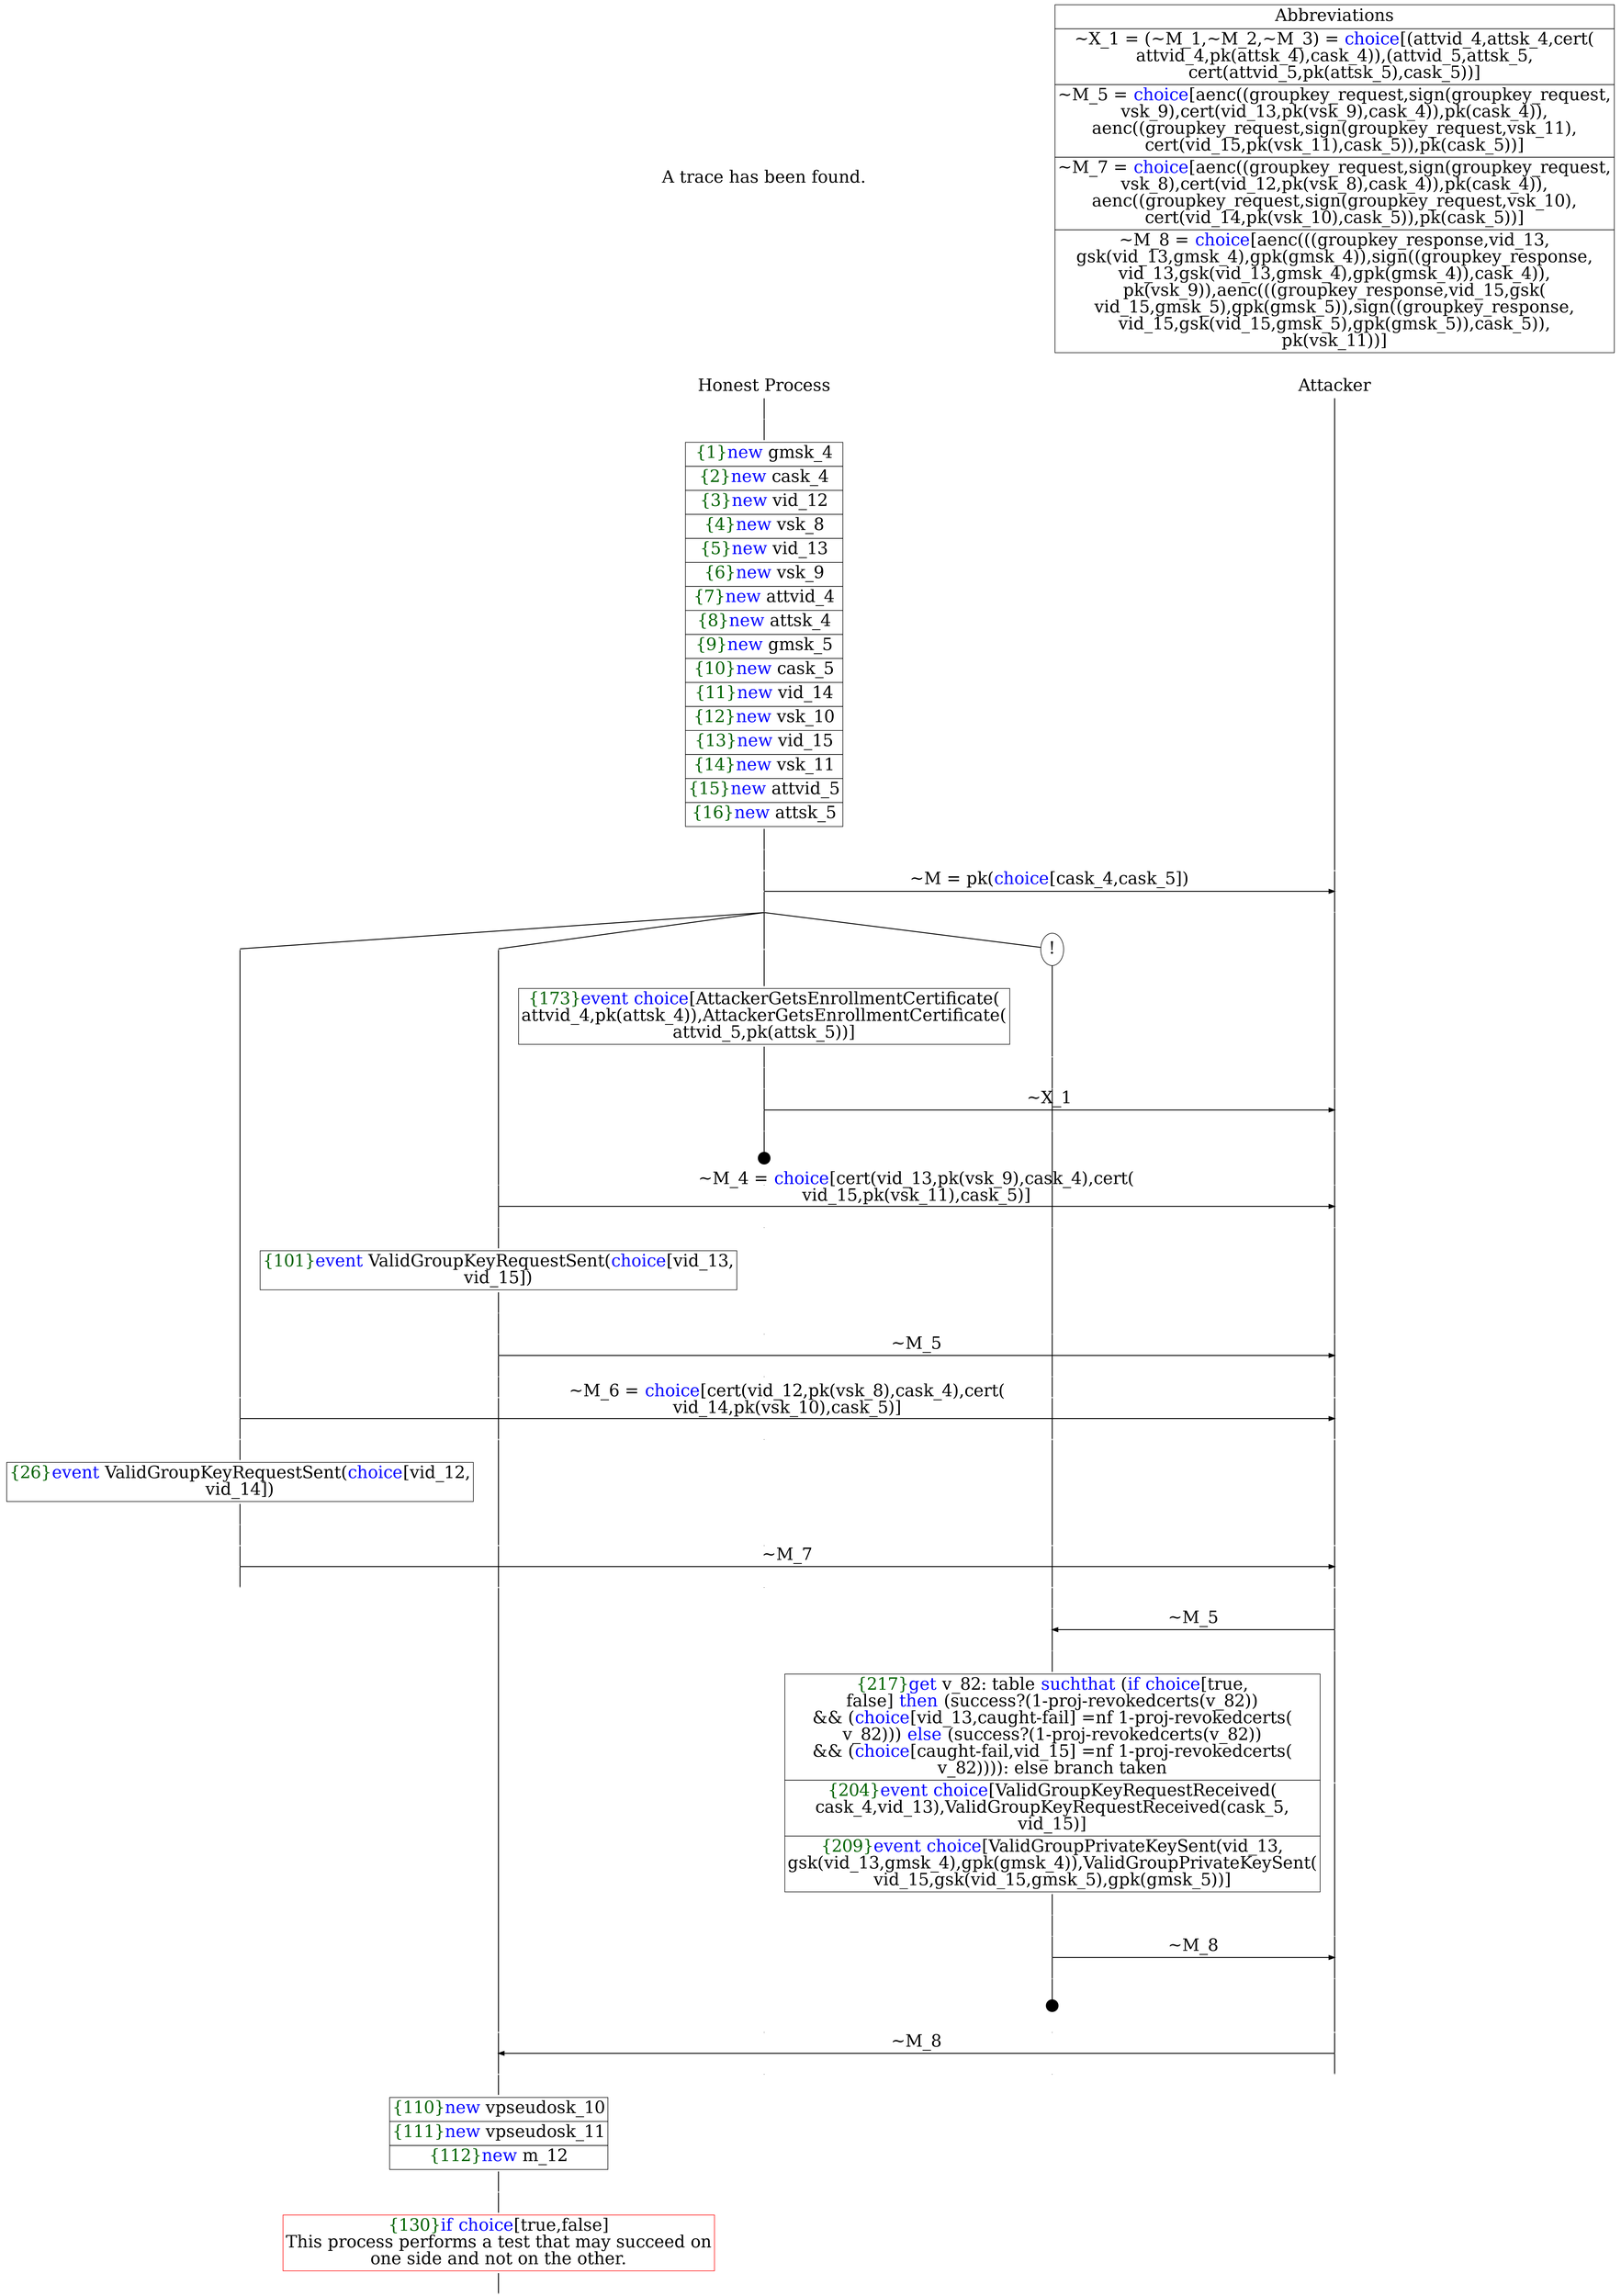 digraph {
graph [ordering = out]
edge [arrowhead = none, penwidth = 1.6, fontsize = 30]
node [shape = point, width = 0, height = 0, fontsize = 30]
Trace [label = <A trace has been found.<br/>
>, shape = plaintext]
P0__0 [label = "Honest Process", shape = plaintext]
P__0 [label = "Attacker", shape = plaintext]
Trace -> P0__0 [label = "", style = invisible, weight = 100]{rank = same; P0__0 P__0}
P0__0 -> P0__1 [label = <>, weight = 100]
P0__1 -> P0__2 [label = <>, weight = 100]
P0__2 [shape = plaintext, label = <<TABLE BORDER="0" CELLBORDER="1" CELLSPACING="0" CELLPADDING="4"> <TR><TD><FONT COLOR="darkgreen">{1}</FONT><FONT COLOR="blue">new </FONT>gmsk_4</TD></TR><TR><TD><FONT COLOR="darkgreen">{2}</FONT><FONT COLOR="blue">new </FONT>cask_4</TD></TR><TR><TD><FONT COLOR="darkgreen">{3}</FONT><FONT COLOR="blue">new </FONT>vid_12</TD></TR><TR><TD><FONT COLOR="darkgreen">{4}</FONT><FONT COLOR="blue">new </FONT>vsk_8</TD></TR><TR><TD><FONT COLOR="darkgreen">{5}</FONT><FONT COLOR="blue">new </FONT>vid_13</TD></TR><TR><TD><FONT COLOR="darkgreen">{6}</FONT><FONT COLOR="blue">new </FONT>vsk_9</TD></TR><TR><TD><FONT COLOR="darkgreen">{7}</FONT><FONT COLOR="blue">new </FONT>attvid_4</TD></TR><TR><TD><FONT COLOR="darkgreen">{8}</FONT><FONT COLOR="blue">new </FONT>attsk_4</TD></TR><TR><TD><FONT COLOR="darkgreen">{9}</FONT><FONT COLOR="blue">new </FONT>gmsk_5</TD></TR><TR><TD><FONT COLOR="darkgreen">{10}</FONT><FONT COLOR="blue">new </FONT>cask_5</TD></TR><TR><TD><FONT COLOR="darkgreen">{11}</FONT><FONT COLOR="blue">new </FONT>vid_14</TD></TR><TR><TD><FONT COLOR="darkgreen">{12}</FONT><FONT COLOR="blue">new </FONT>vsk_10</TD></TR><TR><TD><FONT COLOR="darkgreen">{13}</FONT><FONT COLOR="blue">new </FONT>vid_15</TD></TR><TR><TD><FONT COLOR="darkgreen">{14}</FONT><FONT COLOR="blue">new </FONT>vsk_11</TD></TR><TR><TD><FONT COLOR="darkgreen">{15}</FONT><FONT COLOR="blue">new </FONT>attvid_5</TD></TR><TR><TD><FONT COLOR="darkgreen">{16}</FONT><FONT COLOR="blue">new </FONT>attsk_5</TD></TR></TABLE>>]
P0__2 -> P0__3 [label = <>, weight = 100]
P0__3 -> P0__4 [label = <>, weight = 100]
P__0 -> P__1 [label = <>, weight = 100]
{rank = same; P__1 P0__4}
P0__4 -> P0__5 [label = <>, weight = 100]
P__1 -> P__2 [label = <>, weight = 100]
{rank = same; P__2 P0__5}
P0__5 -> P__2 [label = <~M = pk(<FONT COLOR="blue">choice</FONT>[cask_4,cask_5])>, arrowhead = normal]
P0__5 -> P0__6 [label = <>, weight = 100]
P__2 -> P__3 [label = <>, weight = 100]
{rank = same; P__3 P0__6}
/*RPar */
P0__6 -> P0_3__6 [label = <>]
P0__6 -> P0_2__6 [label = <>]
P0__6 -> P0_1__6 [label = <>]
P0__6 -> P0_0__6 [label = <>]
P0__6 [label = "", fixedsize = false, width = 0, height = 0, shape = none]
{rank = same; P0_0__6 P0_1__6 P0_2__6 P0_3__6}
P0_0__6 [label = "!", shape = ellipse]
P0_0_0__6 [label = "", fixedsize = false, width = 0, height = 0, shape = none]
P0_0__6 -> P0_0_0__6 [label = <>, weight = 100]
P0_1__6 -> P0_1__7 [label = <>, weight = 100]
P0_1__7 [shape = plaintext, label = <<TABLE BORDER="0" CELLBORDER="1" CELLSPACING="0" CELLPADDING="4"> <TR><TD><FONT COLOR="darkgreen">{173}</FONT><FONT COLOR="blue">event</FONT> <FONT COLOR="blue">choice</FONT>[AttackerGetsEnrollmentCertificate(<br/>
attvid_4,pk(attsk_4)),AttackerGetsEnrollmentCertificate(<br/>
attvid_5,pk(attsk_5))]</TD></TR></TABLE>>]
P0_1__7 -> P0_1__8 [label = <>, weight = 100]
P0_1__8 -> P0_1__9 [label = <>, weight = 100]
P0_0_0__6 -> P0_0_0__7 [label = <>, weight = 100]
P__3 -> P__4 [label = <>, weight = 100]
{rank = same; P__4 P0_0_0__7 P0_1__9}
P0_1__9 -> P0_1__10 [label = <>, weight = 100]
P__4 -> P__5 [label = <>, weight = 100]
{rank = same; P__5 P0_1__10}
P0_1__10 -> P__5 [label = <~X_1>, arrowhead = normal]
P0_1__10 -> P0_1__11 [label = <>, weight = 100]
P0_0_0__7 -> P0_0_0__8 [label = <>, weight = 100]
P__5 -> P__6 [label = <>, weight = 100]
{rank = same; P__6 P0_0_0__8 P0_1__11}
P0_1__12 [label = "", width = 0.3, height = 0.3]
P0_1__11 -> P0_1__12 [label = <>, weight = 100]
P0_2__6 -> P0_2__7 [label = <>, weight = 100]
P0_1__13 [label = "", style = invisible]
P0_1__12 -> P0_1__13 [label = <>, weight = 100, style = invisible]
P0_0_0__8 -> P0_0_0__9 [label = <>, weight = 100]
P__6 -> P__7 [label = <>, weight = 100]
{rank = same; P__7 P0_0_0__9 P0_1__13 P0_2__7}
P0_2__7 -> P0_2__8 [label = <>, weight = 100]
P__7 -> P__8 [label = <>, weight = 100]
{rank = same; P__8 P0_2__8}
P0_2__8 -> P__8 [label = <~M_4 = <FONT COLOR="blue">choice</FONT>[cert(vid_13,pk(vsk_9),cask_4),cert(<br/>
vid_15,pk(vsk_11),cask_5)]>, arrowhead = normal]
P0_2__8 -> P0_2__9 [label = <>, weight = 100]
P0_1__14 [label = "", style = invisible]
P0_1__13 -> P0_1__14 [label = <>, weight = 100, style = invisible]
P0_0_0__9 -> P0_0_0__10 [label = <>, weight = 100]
P__8 -> P__9 [label = <>, weight = 100]
{rank = same; P__9 P0_0_0__10 P0_1__14 P0_2__9}
P0_2__9 -> P0_2__10 [label = <>, weight = 100]
P0_2__10 [shape = plaintext, label = <<TABLE BORDER="0" CELLBORDER="1" CELLSPACING="0" CELLPADDING="4"> <TR><TD><FONT COLOR="darkgreen">{101}</FONT><FONT COLOR="blue">event</FONT> ValidGroupKeyRequestSent(<FONT COLOR="blue">choice</FONT>[vid_13,<br/>
vid_15])</TD></TR></TABLE>>]
P0_2__10 -> P0_2__11 [label = <>, weight = 100]
P0_2__11 -> P0_2__12 [label = <>, weight = 100]
P0_1__15 [label = "", style = invisible]
P0_1__14 -> P0_1__15 [label = <>, weight = 100, style = invisible]
P0_0_0__10 -> P0_0_0__11 [label = <>, weight = 100]
P__9 -> P__10 [label = <>, weight = 100]
{rank = same; P__10 P0_0_0__11 P0_1__15 P0_2__12}
P0_2__12 -> P0_2__13 [label = <>, weight = 100]
P__10 -> P__11 [label = <>, weight = 100]
{rank = same; P__11 P0_2__13}
P0_2__13 -> P__11 [label = <~M_5>, arrowhead = normal]
P0_2__13 -> P0_2__14 [label = <>, weight = 100]
P0_1__16 [label = "", style = invisible]
P0_1__15 -> P0_1__16 [label = <>, weight = 100, style = invisible]
P0_0_0__11 -> P0_0_0__12 [label = <>, weight = 100]
P__11 -> P__12 [label = <>, weight = 100]
{rank = same; P__12 P0_0_0__12 P0_1__16 P0_2__14}
P0_3__6 -> P0_3__7 [label = <>, weight = 100]
P0_2__14 -> P0_2__15 [label = <>, weight = 100]
P0_1__17 [label = "", style = invisible]
P0_1__16 -> P0_1__17 [label = <>, weight = 100, style = invisible]
P0_0_0__12 -> P0_0_0__13 [label = <>, weight = 100]
P__12 -> P__13 [label = <>, weight = 100]
{rank = same; P__13 P0_0_0__13 P0_1__17 P0_2__15 P0_3__7}
P0_3__7 -> P0_3__8 [label = <>, weight = 100]
P__13 -> P__14 [label = <>, weight = 100]
{rank = same; P__14 P0_3__8}
P0_3__8 -> P__14 [label = <~M_6 = <FONT COLOR="blue">choice</FONT>[cert(vid_12,pk(vsk_8),cask_4),cert(<br/>
vid_14,pk(vsk_10),cask_5)]>, arrowhead = normal]
P0_3__8 -> P0_3__9 [label = <>, weight = 100]
P0_2__15 -> P0_2__16 [label = <>, weight = 100]
P0_1__18 [label = "", style = invisible]
P0_1__17 -> P0_1__18 [label = <>, weight = 100, style = invisible]
P0_0_0__13 -> P0_0_0__14 [label = <>, weight = 100]
P__14 -> P__15 [label = <>, weight = 100]
{rank = same; P__15 P0_0_0__14 P0_1__18 P0_2__16 P0_3__9}
P0_3__9 -> P0_3__10 [label = <>, weight = 100]
P0_3__10 [shape = plaintext, label = <<TABLE BORDER="0" CELLBORDER="1" CELLSPACING="0" CELLPADDING="4"> <TR><TD><FONT COLOR="darkgreen">{26}</FONT><FONT COLOR="blue">event</FONT> ValidGroupKeyRequestSent(<FONT COLOR="blue">choice</FONT>[vid_12,<br/>
vid_14])</TD></TR></TABLE>>]
P0_3__10 -> P0_3__11 [label = <>, weight = 100]
P0_3__11 -> P0_3__12 [label = <>, weight = 100]
P0_2__16 -> P0_2__17 [label = <>, weight = 100]
P0_1__19 [label = "", style = invisible]
P0_1__18 -> P0_1__19 [label = <>, weight = 100, style = invisible]
P0_0_0__14 -> P0_0_0__15 [label = <>, weight = 100]
P__15 -> P__16 [label = <>, weight = 100]
{rank = same; P__16 P0_0_0__15 P0_1__19 P0_2__17 P0_3__12}
P0_3__12 -> P0_3__13 [label = <>, weight = 100]
P__16 -> P__17 [label = <>, weight = 100]
{rank = same; P__17 P0_3__13}
P0_3__13 -> P__17 [label = <~M_7>, arrowhead = normal]
P0_3__13 -> P0_3__14 [label = <>, weight = 100]
P0_2__17 -> P0_2__18 [label = <>, weight = 100]
P0_1__20 [label = "", style = invisible]
P0_1__19 -> P0_1__20 [label = <>, weight = 100, style = invisible]
P0_0_0__15 -> P0_0_0__16 [label = <>, weight = 100]
P__17 -> P__18 [label = <>, weight = 100]
{rank = same; P__18 P0_0_0__16 P0_1__20 P0_2__18 P0_3__14}
P0_0_0__16 -> P0_0_0__17 [label = <>, weight = 100]
P__18 -> P__19 [label = <>, weight = 100]
{rank = same; P__19 P0_0_0__17}
P0_0_0__17 -> P0_0_0__18 [label = <>, weight = 100]
P__19 -> P__20 [label = <>, weight = 100]
{rank = same; P__20 P0_0_0__18}
P0_0_0__18 -> P__20 [label = <~M_5>, dir = back, arrowhead = normal]
P0_0_0__18 -> P0_0_0__19 [label = <>, weight = 100]
P__20 -> P__21 [label = <>, weight = 100]
{rank = same; P__21 P0_0_0__19}
P0_0_0__19 -> P0_0_0__20 [label = <>, weight = 100]
P0_0_0__20 [shape = plaintext, label = <<TABLE BORDER="0" CELLBORDER="1" CELLSPACING="0" CELLPADDING="4"> <TR><TD><FONT COLOR="darkgreen">{217}</FONT><FONT COLOR="blue">get</FONT> v_82: table <FONT COLOR="blue">suchthat</FONT> (<FONT COLOR="blue">if</FONT> <FONT COLOR="blue">choice</FONT>[true,<br/>
false] <FONT COLOR="blue">then</FONT> (success?(1-proj-revokedcerts(v_82))<br/>
&amp;&amp; (<FONT COLOR="blue">choice</FONT>[vid_13,caught-fail] =nf 1-proj-revokedcerts(<br/>
v_82))) <FONT COLOR="blue">else</FONT> (success?(1-proj-revokedcerts(v_82))<br/>
&amp;&amp; (<FONT COLOR="blue">choice</FONT>[caught-fail,vid_15] =nf 1-proj-revokedcerts(<br/>
v_82)))): else branch taken</TD></TR><TR><TD><FONT COLOR="darkgreen">{204}</FONT><FONT COLOR="blue">event</FONT> <FONT COLOR="blue">choice</FONT>[ValidGroupKeyRequestReceived(<br/>
cask_4,vid_13),ValidGroupKeyRequestReceived(cask_5,<br/>
vid_15)]</TD></TR><TR><TD><FONT COLOR="darkgreen">{209}</FONT><FONT COLOR="blue">event</FONT> <FONT COLOR="blue">choice</FONT>[ValidGroupPrivateKeySent(vid_13,<br/>
gsk(vid_13,gmsk_4),gpk(gmsk_4)),ValidGroupPrivateKeySent(<br/>
vid_15,gsk(vid_15,gmsk_5),gpk(gmsk_5))]</TD></TR></TABLE>>]
P0_0_0__20 -> P0_0_0__21 [label = <>, weight = 100]
P__21 -> P__22 [label = <>, weight = 100]
{rank = same; P__22 P0_0_0__20}
P0_0_0__21 -> P0_0_0__22 [label = <>, weight = 100]
P__22 -> P__23 [label = <>, weight = 100]
{rank = same; P__23 P0_0_0__22}
P0_0_0__22 -> P0_0_0__23 [label = <>, weight = 100]
P__23 -> P__24 [label = <>, weight = 100]
{rank = same; P__24 P0_0_0__23}
P0_0_0__23 -> P__24 [label = <~M_8>, arrowhead = normal]
P0_0_0__23 -> P0_0_0__24 [label = <>, weight = 100]
P__24 -> P__25 [label = <>, weight = 100]
{rank = same; P__25 P0_0_0__24}
P0_0_0__25 [label = "", width = 0.3, height = 0.3]
P0_0_0__24 -> P0_0_0__25 [label = <>, weight = 100]
P0_2__18 -> P0_2__19 [label = <>, weight = 100]
P0_1__21 [label = "", style = invisible]
P0_1__20 -> P0_1__21 [label = <>, weight = 100, style = invisible]
P0_0_0__26 [label = "", style = invisible]
P0_0_0__25 -> P0_0_0__26 [label = <>, weight = 100, style = invisible]
P__25 -> P__26 [label = <>, weight = 100]
{rank = same; P__26 P0_0_0__26 P0_1__21 P0_2__19}
P0_2__19 -> P0_2__20 [label = <>, weight = 100]
P__26 -> P__27 [label = <>, weight = 100]
{rank = same; P__27 P0_2__20}
P0_2__20 -> P__27 [label = <~M_8>, dir = back, arrowhead = normal]
P0_2__20 -> P0_2__21 [label = <>, weight = 100]
P0_1__22 [label = "", style = invisible]
P0_1__21 -> P0_1__22 [label = <>, weight = 100, style = invisible]
P0_0_0__27 [label = "", style = invisible]
P0_0_0__26 -> P0_0_0__27 [label = <>, weight = 100, style = invisible]
P__27 -> P__28 [label = <>, weight = 100]
{rank = same; P__28 P0_0_0__27 P0_1__22 P0_2__21}
P0_2__21 -> P0_2__22 [label = <>, weight = 100]
P0_2__22 [shape = plaintext, label = <<TABLE BORDER="0" CELLBORDER="1" CELLSPACING="0" CELLPADDING="4"> <TR><TD><FONT COLOR="darkgreen">{110}</FONT><FONT COLOR="blue">new </FONT>vpseudosk_10</TD></TR><TR><TD><FONT COLOR="darkgreen">{111}</FONT><FONT COLOR="blue">new </FONT>vpseudosk_11</TD></TR><TR><TD><FONT COLOR="darkgreen">{112}</FONT><FONT COLOR="blue">new </FONT>m_12</TD></TR></TABLE>>]
P0_2__22 -> P0_2__23 [label = <>, weight = 100]
P0_2__23 -> P0_2__24 [label = <>, weight = 100]
P0_2__24 [color = red, shape = plaintext, label = <<TABLE BORDER="0" CELLBORDER="1" CELLSPACING="0" CELLPADDING="4"> <TR><TD><FONT COLOR="darkgreen">{130}</FONT><FONT COLOR="blue">if</FONT> <FONT COLOR="blue">choice</FONT>[true,false]<br/>
This process performs a test that may succeed on<br/>
one side and not on the other.</TD></TR></TABLE>>]
P0_2__24 -> P0_2__25 [label = <>, weight = 100]
Abbrev [shape = plaintext, label = <<TABLE BORDER="0" CELLBORDER="1" CELLSPACING="0" CELLPADDING="4"><TR> <TD> Abbreviations </TD></TR><TR><TD>~X_1 = (~M_1,~M_2,~M_3) = <FONT COLOR="blue">choice</FONT>[(attvid_4,attsk_4,cert(<br/>
attvid_4,pk(attsk_4),cask_4)),(attvid_5,attsk_5,<br/>
cert(attvid_5,pk(attsk_5),cask_5))]</TD></TR><TR><TD>~M_5 = <FONT COLOR="blue">choice</FONT>[aenc((groupkey_request,sign(groupkey_request,<br/>
vsk_9),cert(vid_13,pk(vsk_9),cask_4)),pk(cask_4)),<br/>
aenc((groupkey_request,sign(groupkey_request,vsk_11),<br/>
cert(vid_15,pk(vsk_11),cask_5)),pk(cask_5))]</TD></TR><TR><TD>~M_7 = <FONT COLOR="blue">choice</FONT>[aenc((groupkey_request,sign(groupkey_request,<br/>
vsk_8),cert(vid_12,pk(vsk_8),cask_4)),pk(cask_4)),<br/>
aenc((groupkey_request,sign(groupkey_request,vsk_10),<br/>
cert(vid_14,pk(vsk_10),cask_5)),pk(cask_5))]</TD></TR><TR><TD>~M_8 = <FONT COLOR="blue">choice</FONT>[aenc(((groupkey_response,vid_13,<br/>
gsk(vid_13,gmsk_4),gpk(gmsk_4)),sign((groupkey_response,<br/>
vid_13,gsk(vid_13,gmsk_4),gpk(gmsk_4)),cask_4)),<br/>
pk(vsk_9)),aenc(((groupkey_response,vid_15,gsk(<br/>
vid_15,gmsk_5),gpk(gmsk_5)),sign((groupkey_response,<br/>
vid_15,gsk(vid_15,gmsk_5),gpk(gmsk_5)),cask_5)),<br/>
pk(vsk_11))]</TD></TR></TABLE>>]Abbrev -> P__0 [style = invisible, weight =100]}
